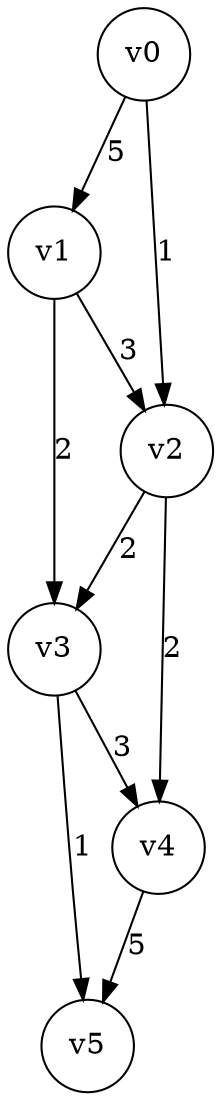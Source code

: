 digraph
{
	node [shape=circle, label="v0"] 0;
	node [shape=circle, label="v1"] 1;
	node [shape=circle, label="v2"] 2;
	node [shape=circle, label="v3"] 3;
	node [shape=circle, label="v4"] 4;
	node [shape=circle, label="v5"] 5;
	0 -> 2 [label="1"]
	0 -> 1 [label="5"]
	1 -> 2 [label="3"]
	1 -> 3 [label="2"]
	2 -> 4 [label="2"]
	2 -> 3 [label="2"]
	3 -> 5 [label="1"]
	3 -> 4 [label="3"]
	4 -> 5 [label="5"]
}
